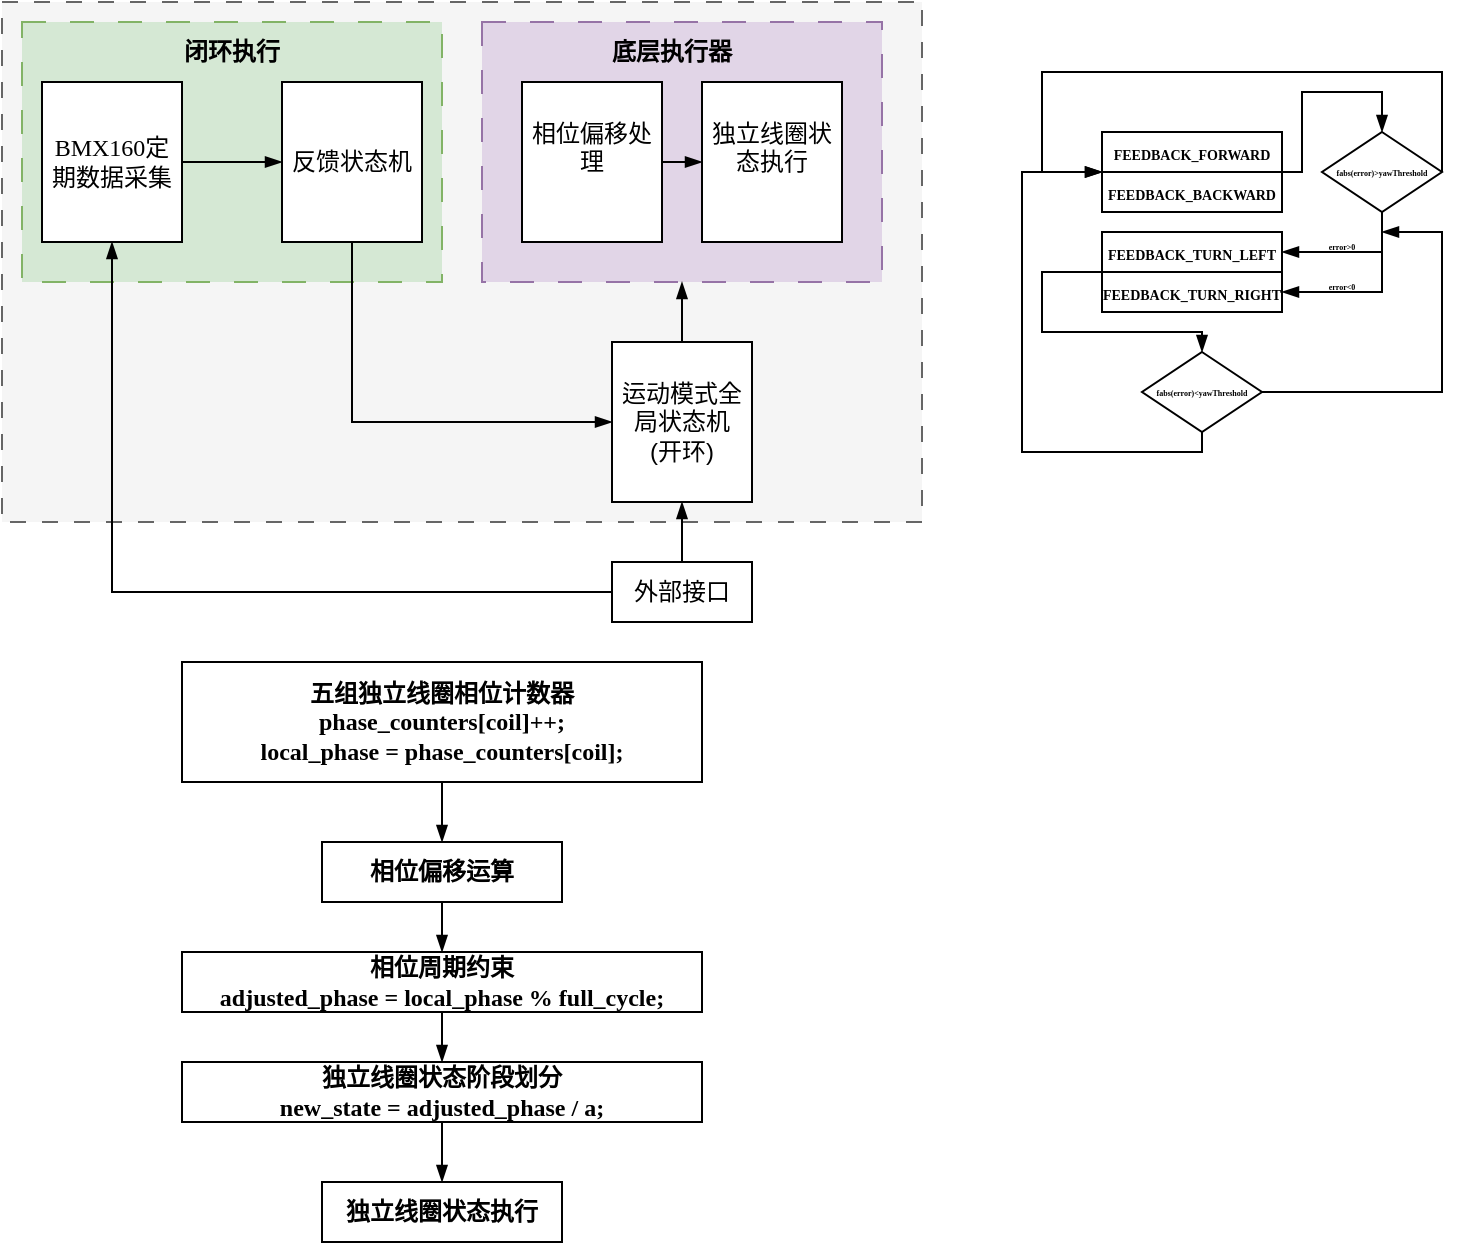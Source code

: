 <mxfile version="28.2.1">
  <diagram name="第 1 页" id="2sRzy5rBmnBKjg-dtoLG">
    <mxGraphModel dx="1008" dy="588" grid="1" gridSize="10" guides="1" tooltips="1" connect="1" arrows="1" fold="1" page="1" pageScale="1" pageWidth="827" pageHeight="1169" math="0" shadow="0">
      <root>
        <mxCell id="0" />
        <mxCell id="1" parent="0" />
        <mxCell id="vBWDWhTqrg1nWm1vIP58-36" value="" style="rounded=0;whiteSpace=wrap;html=1;dashed=1;dashPattern=8 8;fillColor=#f5f5f5;fontColor=#333333;strokeColor=#666666;" vertex="1" parent="1">
          <mxGeometry x="20" y="80" width="460" height="260" as="geometry" />
        </mxCell>
        <mxCell id="vBWDWhTqrg1nWm1vIP58-33" value="" style="rounded=0;whiteSpace=wrap;html=1;dashed=1;dashPattern=12 12;fillColor=#e1d5e7;strokeColor=#9673a6;" vertex="1" parent="1">
          <mxGeometry x="260" y="90" width="200" height="130" as="geometry" />
        </mxCell>
        <mxCell id="vBWDWhTqrg1nWm1vIP58-18" value="&lt;font face=&quot;Times New Roman&quot; style=&quot;font-size: 4px;&quot;&gt;&lt;b style=&quot;&quot;&gt;error&amp;gt;0&lt;/b&gt;&lt;/font&gt;" style="text;html=1;align=center;verticalAlign=middle;whiteSpace=wrap;rounded=0;" vertex="1" parent="1">
          <mxGeometry x="660" y="185" width="60" height="30" as="geometry" />
        </mxCell>
        <mxCell id="vBWDWhTqrg1nWm1vIP58-20" value="&lt;font face=&quot;Times New Roman&quot; style=&quot;font-size: 4px;&quot;&gt;&lt;b&gt;error&amp;lt;0&lt;/b&gt;&lt;/font&gt;" style="text;html=1;align=center;verticalAlign=middle;whiteSpace=wrap;rounded=0;" vertex="1" parent="1">
          <mxGeometry x="660" y="205" width="60" height="30" as="geometry" />
        </mxCell>
        <mxCell id="vBWDWhTqrg1nWm1vIP58-4" value="&lt;font face=&quot;Times New Roman&quot; style=&quot;font-size: 7px;&quot;&gt;&lt;b style=&quot;&quot;&gt;FEEDBACK_FORWARD&lt;/b&gt;&lt;/font&gt;" style="rounded=0;whiteSpace=wrap;html=1;" vertex="1" parent="1">
          <mxGeometry x="570" y="145" width="90" height="20" as="geometry" />
        </mxCell>
        <mxCell id="vBWDWhTqrg1nWm1vIP58-5" value="&lt;font face=&quot;Times New Roman&quot; style=&quot;font-size: 7px;&quot;&gt;&lt;b style=&quot;&quot;&gt;FEEDBACK_BACKWARD&lt;/b&gt;&lt;/font&gt;" style="rounded=0;whiteSpace=wrap;html=1;" vertex="1" parent="1">
          <mxGeometry x="570" y="165" width="90" height="20" as="geometry" />
        </mxCell>
        <mxCell id="vBWDWhTqrg1nWm1vIP58-6" value="&lt;font face=&quot;Times New Roman&quot; style=&quot;font-size: 7px;&quot;&gt;&lt;b style=&quot;&quot;&gt;FEEDBACK_TURN_LEFT&lt;/b&gt;&lt;/font&gt;" style="rounded=0;whiteSpace=wrap;html=1;" vertex="1" parent="1">
          <mxGeometry x="570" y="195" width="90" height="20" as="geometry" />
        </mxCell>
        <mxCell id="vBWDWhTqrg1nWm1vIP58-8" value="&lt;font face=&quot;Times New Roman&quot; style=&quot;font-size: 7px;&quot;&gt;&lt;b style=&quot;&quot;&gt;FEEDBACK_TURN_RIGHT&lt;/b&gt;&lt;/font&gt;" style="rounded=0;whiteSpace=wrap;html=1;" vertex="1" parent="1">
          <mxGeometry x="570" y="215" width="90" height="20" as="geometry" />
        </mxCell>
        <mxCell id="vBWDWhTqrg1nWm1vIP58-12" value="&lt;font style=&quot;font-size: 4px;&quot; face=&quot;Times New Roman&quot;&gt;&lt;b style=&quot;line-height: 470%;&quot;&gt;fabs(error)&amp;gt;yawThreshold&lt;/b&gt;&lt;/font&gt;" style="rhombus;whiteSpace=wrap;html=1;align=center;" vertex="1" parent="1">
          <mxGeometry x="680" y="145" width="60" height="40" as="geometry" />
        </mxCell>
        <mxCell id="vBWDWhTqrg1nWm1vIP58-13" value="" style="endArrow=blockThin;html=1;rounded=0;exitX=0.5;exitY=1;exitDx=0;exitDy=0;endFill=1;entryX=1;entryY=0.5;entryDx=0;entryDy=0;" edge="1" parent="1" source="vBWDWhTqrg1nWm1vIP58-12" target="vBWDWhTqrg1nWm1vIP58-6">
          <mxGeometry width="50" height="50" relative="1" as="geometry">
            <mxPoint x="730" y="245" as="sourcePoint" />
            <mxPoint x="710" y="205" as="targetPoint" />
            <Array as="points">
              <mxPoint x="710" y="205" />
            </Array>
          </mxGeometry>
        </mxCell>
        <mxCell id="vBWDWhTqrg1nWm1vIP58-14" value="" style="endArrow=blockThin;html=1;rounded=0;endFill=1;entryX=1;entryY=0.5;entryDx=0;entryDy=0;" edge="1" parent="1" target="vBWDWhTqrg1nWm1vIP58-8">
          <mxGeometry width="50" height="50" relative="1" as="geometry">
            <mxPoint x="710" y="205" as="sourcePoint" />
            <mxPoint x="740" y="265" as="targetPoint" />
            <Array as="points">
              <mxPoint x="710" y="225" />
            </Array>
          </mxGeometry>
        </mxCell>
        <mxCell id="vBWDWhTqrg1nWm1vIP58-16" value="" style="endArrow=blockThin;html=1;rounded=0;endFill=1;exitX=1;exitY=0;exitDx=0;exitDy=0;entryX=0.5;entryY=0;entryDx=0;entryDy=0;" edge="1" parent="1" source="vBWDWhTqrg1nWm1vIP58-5" target="vBWDWhTqrg1nWm1vIP58-12">
          <mxGeometry width="50" height="50" relative="1" as="geometry">
            <mxPoint x="680" y="145" as="sourcePoint" />
            <mxPoint x="730" y="95" as="targetPoint" />
            <Array as="points">
              <mxPoint x="670" y="165" />
              <mxPoint x="670" y="145" />
              <mxPoint x="670" y="125" />
              <mxPoint x="710" y="125" />
            </Array>
          </mxGeometry>
        </mxCell>
        <mxCell id="vBWDWhTqrg1nWm1vIP58-17" value="" style="endArrow=blockThin;html=1;rounded=0;exitX=1;exitY=0.5;exitDx=0;exitDy=0;endFill=1;entryX=0;entryY=1;entryDx=0;entryDy=0;" edge="1" parent="1" source="vBWDWhTqrg1nWm1vIP58-12" target="vBWDWhTqrg1nWm1vIP58-4">
          <mxGeometry width="50" height="50" relative="1" as="geometry">
            <mxPoint x="730" y="265" as="sourcePoint" />
            <mxPoint x="746.72" y="105" as="targetPoint" />
            <Array as="points">
              <mxPoint x="740" y="115" />
              <mxPoint x="640" y="115" />
              <mxPoint x="540" y="115" />
              <mxPoint x="540" y="165" />
            </Array>
          </mxGeometry>
        </mxCell>
        <mxCell id="vBWDWhTqrg1nWm1vIP58-21" value="&lt;font style=&quot;font-size: 4px;&quot; face=&quot;Times New Roman&quot;&gt;&lt;b style=&quot;line-height: 470%;&quot;&gt;fabs(error)&amp;lt;yawThreshold&lt;/b&gt;&lt;/font&gt;" style="rhombus;whiteSpace=wrap;html=1;align=center;" vertex="1" parent="1">
          <mxGeometry x="590" y="255" width="60" height="40" as="geometry" />
        </mxCell>
        <mxCell id="vBWDWhTqrg1nWm1vIP58-23" value="" style="endArrow=blockThin;html=1;rounded=0;endFill=1;entryX=0.5;entryY=0;entryDx=0;entryDy=0;exitX=0;exitY=0;exitDx=0;exitDy=0;" edge="1" parent="1" source="vBWDWhTqrg1nWm1vIP58-8" target="vBWDWhTqrg1nWm1vIP58-21">
          <mxGeometry width="50" height="50" relative="1" as="geometry">
            <mxPoint x="540" y="245" as="sourcePoint" />
            <mxPoint x="560" y="235" as="targetPoint" />
            <Array as="points">
              <mxPoint x="540" y="215" />
              <mxPoint x="540" y="245" />
              <mxPoint x="620" y="245" />
            </Array>
          </mxGeometry>
        </mxCell>
        <mxCell id="vBWDWhTqrg1nWm1vIP58-24" value="" style="endArrow=blockThin;html=1;rounded=0;endFill=1;exitX=0.5;exitY=1;exitDx=0;exitDy=0;" edge="1" parent="1" source="vBWDWhTqrg1nWm1vIP58-21">
          <mxGeometry width="50" height="50" relative="1" as="geometry">
            <mxPoint x="680" y="305" as="sourcePoint" />
            <mxPoint x="570" y="165" as="targetPoint" />
            <Array as="points">
              <mxPoint x="620" y="305" />
              <mxPoint x="530" y="305" />
              <mxPoint x="530" y="165" />
            </Array>
          </mxGeometry>
        </mxCell>
        <mxCell id="vBWDWhTqrg1nWm1vIP58-27" value="" style="endArrow=blockThin;html=1;rounded=0;endFill=1;exitX=1;exitY=0.5;exitDx=0;exitDy=0;" edge="1" parent="1" source="vBWDWhTqrg1nWm1vIP58-21">
          <mxGeometry width="50" height="50" relative="1" as="geometry">
            <mxPoint x="710" y="325" as="sourcePoint" />
            <mxPoint x="710" y="195" as="targetPoint" />
            <Array as="points">
              <mxPoint x="740" y="275" />
              <mxPoint x="740" y="195" />
            </Array>
          </mxGeometry>
        </mxCell>
        <mxCell id="vBWDWhTqrg1nWm1vIP58-30" value="相位偏移处理&lt;div&gt;&lt;br&gt;&lt;/div&gt;" style="rounded=0;whiteSpace=wrap;html=1;" vertex="1" parent="1">
          <mxGeometry x="280" y="120" width="70" height="80" as="geometry" />
        </mxCell>
        <mxCell id="vBWDWhTqrg1nWm1vIP58-31" value="独立线圈状态执行&lt;div&gt;&lt;br&gt;&lt;/div&gt;" style="rounded=0;whiteSpace=wrap;html=1;" vertex="1" parent="1">
          <mxGeometry x="370" y="120" width="70" height="80" as="geometry" />
        </mxCell>
        <mxCell id="vBWDWhTqrg1nWm1vIP58-38" style="edgeStyle=orthogonalEdgeStyle;rounded=0;orthogonalLoop=1;jettySize=auto;html=1;exitX=0.5;exitY=0;exitDx=0;exitDy=0;entryX=0.5;entryY=1;entryDx=0;entryDy=0;endArrow=blockThin;endFill=1;" edge="1" parent="1" source="vBWDWhTqrg1nWm1vIP58-32" target="vBWDWhTqrg1nWm1vIP58-33">
          <mxGeometry relative="1" as="geometry" />
        </mxCell>
        <mxCell id="vBWDWhTqrg1nWm1vIP58-32" value="运动模式全局状态机&lt;div&gt;(开环)&lt;/div&gt;" style="rounded=0;whiteSpace=wrap;html=1;" vertex="1" parent="1">
          <mxGeometry x="325" y="250" width="70" height="80" as="geometry" />
        </mxCell>
        <mxCell id="vBWDWhTqrg1nWm1vIP58-34" value="&lt;b&gt;&lt;font face=&quot;宋体&quot;&gt;底层执行器&lt;/font&gt;&lt;/b&gt;" style="text;html=1;align=center;verticalAlign=middle;whiteSpace=wrap;rounded=0;" vertex="1" parent="1">
          <mxGeometry x="320" y="90" width="70" height="30" as="geometry" />
        </mxCell>
        <mxCell id="vBWDWhTqrg1nWm1vIP58-37" style="edgeStyle=orthogonalEdgeStyle;rounded=0;orthogonalLoop=1;jettySize=auto;html=1;exitX=0.5;exitY=0;exitDx=0;exitDy=0;entryX=0.5;entryY=1;entryDx=0;entryDy=0;endArrow=blockThin;endFill=1;" edge="1" parent="1" source="vBWDWhTqrg1nWm1vIP58-35" target="vBWDWhTqrg1nWm1vIP58-32">
          <mxGeometry relative="1" as="geometry" />
        </mxCell>
        <mxCell id="vBWDWhTqrg1nWm1vIP58-35" value="外部接口" style="rounded=0;whiteSpace=wrap;html=1;" vertex="1" parent="1">
          <mxGeometry x="325" y="360" width="70" height="30" as="geometry" />
        </mxCell>
        <mxCell id="vBWDWhTqrg1nWm1vIP58-41" value="" style="endArrow=blockThin;html=1;rounded=0;exitX=1;exitY=0.5;exitDx=0;exitDy=0;endFill=1;entryX=0;entryY=0.5;entryDx=0;entryDy=0;" edge="1" parent="1" source="vBWDWhTqrg1nWm1vIP58-30" target="vBWDWhTqrg1nWm1vIP58-31">
          <mxGeometry width="50" height="50" relative="1" as="geometry">
            <mxPoint x="520" y="180" as="sourcePoint" />
            <mxPoint x="570" y="130" as="targetPoint" />
          </mxGeometry>
        </mxCell>
        <mxCell id="vBWDWhTqrg1nWm1vIP58-43" value="" style="rounded=0;whiteSpace=wrap;html=1;dashed=1;dashPattern=12 12;fillColor=#d5e8d4;strokeColor=#82b366;" vertex="1" parent="1">
          <mxGeometry x="30" y="90" width="210" height="130" as="geometry" />
        </mxCell>
        <mxCell id="vBWDWhTqrg1nWm1vIP58-39" style="edgeStyle=orthogonalEdgeStyle;rounded=0;orthogonalLoop=1;jettySize=auto;html=1;exitX=1;exitY=0.5;exitDx=0;exitDy=0;endArrow=blockThin;endFill=1;" edge="1" parent="1" source="vBWDWhTqrg1nWm1vIP58-1" target="vBWDWhTqrg1nWm1vIP58-28">
          <mxGeometry relative="1" as="geometry" />
        </mxCell>
        <mxCell id="vBWDWhTqrg1nWm1vIP58-1" value="&lt;font face=&quot;Times New Roman&quot;&gt;BMX160定期数据采集&lt;/font&gt;" style="rounded=0;whiteSpace=wrap;html=1;" vertex="1" parent="1">
          <mxGeometry x="40" y="120" width="70" height="80" as="geometry" />
        </mxCell>
        <mxCell id="vBWDWhTqrg1nWm1vIP58-28" value="反馈状态机" style="rounded=0;whiteSpace=wrap;html=1;" vertex="1" parent="1">
          <mxGeometry x="160" y="120" width="70" height="80" as="geometry" />
        </mxCell>
        <mxCell id="vBWDWhTqrg1nWm1vIP58-42" style="edgeStyle=orthogonalEdgeStyle;rounded=0;orthogonalLoop=1;jettySize=auto;html=1;exitX=0.5;exitY=1;exitDx=0;exitDy=0;entryX=0;entryY=0.5;entryDx=0;entryDy=0;endArrow=blockThin;endFill=1;" edge="1" parent="1" source="vBWDWhTqrg1nWm1vIP58-28" target="vBWDWhTqrg1nWm1vIP58-32">
          <mxGeometry relative="1" as="geometry" />
        </mxCell>
        <mxCell id="vBWDWhTqrg1nWm1vIP58-44" style="edgeStyle=orthogonalEdgeStyle;rounded=0;orthogonalLoop=1;jettySize=auto;html=1;exitX=0;exitY=0.5;exitDx=0;exitDy=0;entryX=0.5;entryY=1;entryDx=0;entryDy=0;endArrow=blockThin;endFill=1;" edge="1" parent="1" source="vBWDWhTqrg1nWm1vIP58-35" target="vBWDWhTqrg1nWm1vIP58-1">
          <mxGeometry relative="1" as="geometry" />
        </mxCell>
        <mxCell id="vBWDWhTqrg1nWm1vIP58-45" value="&lt;b&gt;&lt;font face=&quot;宋体&quot;&gt;闭环执行&lt;/font&gt;&lt;/b&gt;" style="text;html=1;align=center;verticalAlign=middle;whiteSpace=wrap;rounded=0;" vertex="1" parent="1">
          <mxGeometry x="100" y="90" width="70" height="30" as="geometry" />
        </mxCell>
        <mxCell id="vBWDWhTqrg1nWm1vIP58-51" style="edgeStyle=orthogonalEdgeStyle;rounded=0;orthogonalLoop=1;jettySize=auto;html=1;exitX=0.5;exitY=1;exitDx=0;exitDy=0;entryX=0.5;entryY=0;entryDx=0;entryDy=0;endArrow=blockThin;endFill=1;" edge="1" parent="1" source="vBWDWhTqrg1nWm1vIP58-46" target="vBWDWhTqrg1nWm1vIP58-47">
          <mxGeometry relative="1" as="geometry" />
        </mxCell>
        <mxCell id="vBWDWhTqrg1nWm1vIP58-46" value="&lt;font face=&quot;宋体&quot;&gt;&lt;b&gt;五组独立线圈相位计数器&lt;/b&gt;&lt;/font&gt;&lt;div&gt;&lt;font face=&quot;宋体&quot;&gt;&lt;b&gt;phase_counters[coil]++;&lt;/b&gt;&lt;/font&gt;&lt;/div&gt;&lt;div&gt;&lt;font face=&quot;宋体&quot;&gt;&lt;b&gt;local_phase = phase_counters[coil];&lt;/b&gt;&lt;/font&gt;&lt;/div&gt;" style="rounded=0;whiteSpace=wrap;html=1;" vertex="1" parent="1">
          <mxGeometry x="110" y="410" width="260" height="60" as="geometry" />
        </mxCell>
        <mxCell id="vBWDWhTqrg1nWm1vIP58-52" style="edgeStyle=orthogonalEdgeStyle;rounded=0;orthogonalLoop=1;jettySize=auto;html=1;exitX=0.5;exitY=1;exitDx=0;exitDy=0;entryX=0.5;entryY=0;entryDx=0;entryDy=0;endArrow=blockThin;endFill=1;" edge="1" parent="1" source="vBWDWhTqrg1nWm1vIP58-47" target="vBWDWhTqrg1nWm1vIP58-48">
          <mxGeometry relative="1" as="geometry" />
        </mxCell>
        <mxCell id="vBWDWhTqrg1nWm1vIP58-47" value="&lt;b&gt;相位偏移运算&lt;/b&gt;" style="rounded=0;whiteSpace=wrap;html=1;" vertex="1" parent="1">
          <mxGeometry x="180" y="500" width="120" height="30" as="geometry" />
        </mxCell>
        <mxCell id="vBWDWhTqrg1nWm1vIP58-53" style="edgeStyle=orthogonalEdgeStyle;rounded=0;orthogonalLoop=1;jettySize=auto;html=1;exitX=0.5;exitY=1;exitDx=0;exitDy=0;entryX=0.5;entryY=0;entryDx=0;entryDy=0;endArrow=blockThin;endFill=1;" edge="1" parent="1" source="vBWDWhTqrg1nWm1vIP58-48" target="vBWDWhTqrg1nWm1vIP58-49">
          <mxGeometry relative="1" as="geometry" />
        </mxCell>
        <mxCell id="vBWDWhTqrg1nWm1vIP58-48" value="&lt;font face=&quot;Times New Roman&quot;&gt;&lt;b&gt;相位周期约束&lt;/b&gt;&lt;/font&gt;&lt;div&gt;&lt;font face=&quot;Times New Roman&quot;&gt;&lt;b&gt;adjusted_phase = local_phase % full_cycle;&lt;/b&gt;&lt;/font&gt;&lt;/div&gt;" style="rounded=0;whiteSpace=wrap;html=1;" vertex="1" parent="1">
          <mxGeometry x="110" y="555" width="260" height="30" as="geometry" />
        </mxCell>
        <mxCell id="vBWDWhTqrg1nWm1vIP58-54" style="edgeStyle=orthogonalEdgeStyle;rounded=0;orthogonalLoop=1;jettySize=auto;html=1;exitX=0.5;exitY=1;exitDx=0;exitDy=0;endArrow=blockThin;endFill=1;" edge="1" parent="1" source="vBWDWhTqrg1nWm1vIP58-49" target="vBWDWhTqrg1nWm1vIP58-50">
          <mxGeometry relative="1" as="geometry" />
        </mxCell>
        <mxCell id="vBWDWhTqrg1nWm1vIP58-49" value="&lt;div&gt;&lt;font face=&quot;Times New Roman&quot;&gt;&lt;b&gt;独立线圈状态阶段划分&lt;/b&gt;&lt;/font&gt;&lt;/div&gt;&lt;font face=&quot;Times New Roman&quot;&gt;&lt;b&gt;new_state = adjusted_phase / a;&lt;/b&gt;&lt;/font&gt;" style="rounded=0;whiteSpace=wrap;html=1;" vertex="1" parent="1">
          <mxGeometry x="110" y="610" width="260" height="30" as="geometry" />
        </mxCell>
        <mxCell id="vBWDWhTqrg1nWm1vIP58-50" value="&lt;b&gt;独立线圈状态执行&lt;/b&gt;" style="rounded=0;whiteSpace=wrap;html=1;" vertex="1" parent="1">
          <mxGeometry x="180" y="670" width="120" height="30" as="geometry" />
        </mxCell>
      </root>
    </mxGraphModel>
  </diagram>
</mxfile>
